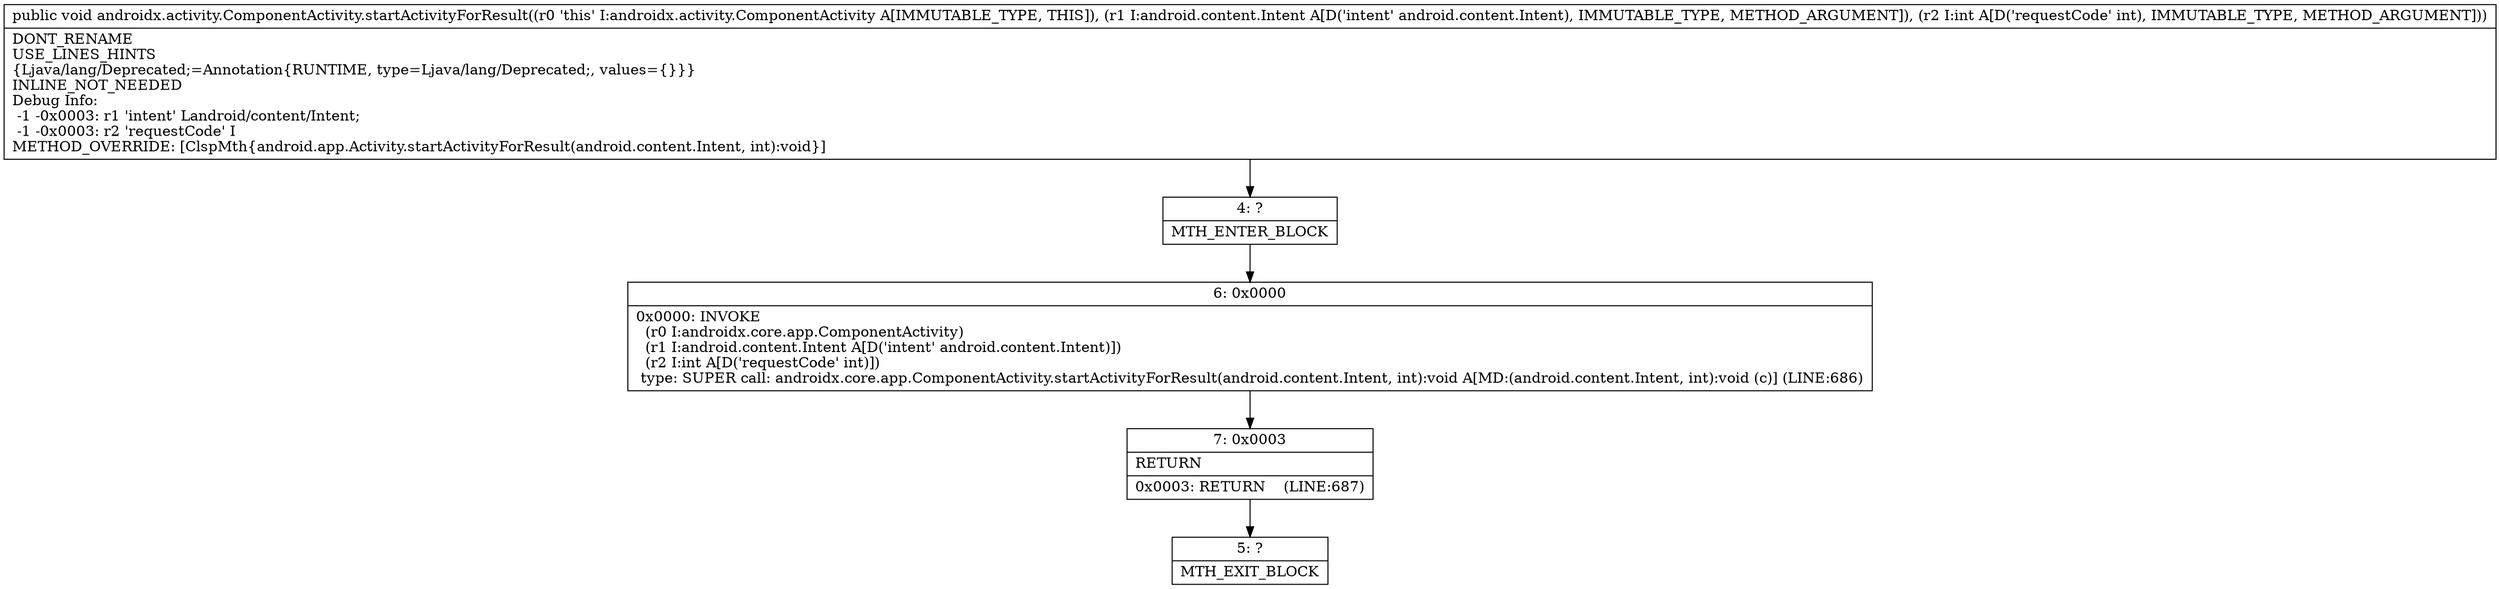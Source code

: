 digraph "CFG forandroidx.activity.ComponentActivity.startActivityForResult(Landroid\/content\/Intent;I)V" {
Node_4 [shape=record,label="{4\:\ ?|MTH_ENTER_BLOCK\l}"];
Node_6 [shape=record,label="{6\:\ 0x0000|0x0000: INVOKE  \l  (r0 I:androidx.core.app.ComponentActivity)\l  (r1 I:android.content.Intent A[D('intent' android.content.Intent)])\l  (r2 I:int A[D('requestCode' int)])\l type: SUPER call: androidx.core.app.ComponentActivity.startActivityForResult(android.content.Intent, int):void A[MD:(android.content.Intent, int):void (c)] (LINE:686)\l}"];
Node_7 [shape=record,label="{7\:\ 0x0003|RETURN\l|0x0003: RETURN    (LINE:687)\l}"];
Node_5 [shape=record,label="{5\:\ ?|MTH_EXIT_BLOCK\l}"];
MethodNode[shape=record,label="{public void androidx.activity.ComponentActivity.startActivityForResult((r0 'this' I:androidx.activity.ComponentActivity A[IMMUTABLE_TYPE, THIS]), (r1 I:android.content.Intent A[D('intent' android.content.Intent), IMMUTABLE_TYPE, METHOD_ARGUMENT]), (r2 I:int A[D('requestCode' int), IMMUTABLE_TYPE, METHOD_ARGUMENT]))  | DONT_RENAME\lUSE_LINES_HINTS\l\{Ljava\/lang\/Deprecated;=Annotation\{RUNTIME, type=Ljava\/lang\/Deprecated;, values=\{\}\}\}\lINLINE_NOT_NEEDED\lDebug Info:\l  \-1 \-0x0003: r1 'intent' Landroid\/content\/Intent;\l  \-1 \-0x0003: r2 'requestCode' I\lMETHOD_OVERRIDE: [ClspMth\{android.app.Activity.startActivityForResult(android.content.Intent, int):void\}]\l}"];
MethodNode -> Node_4;Node_4 -> Node_6;
Node_6 -> Node_7;
Node_7 -> Node_5;
}

